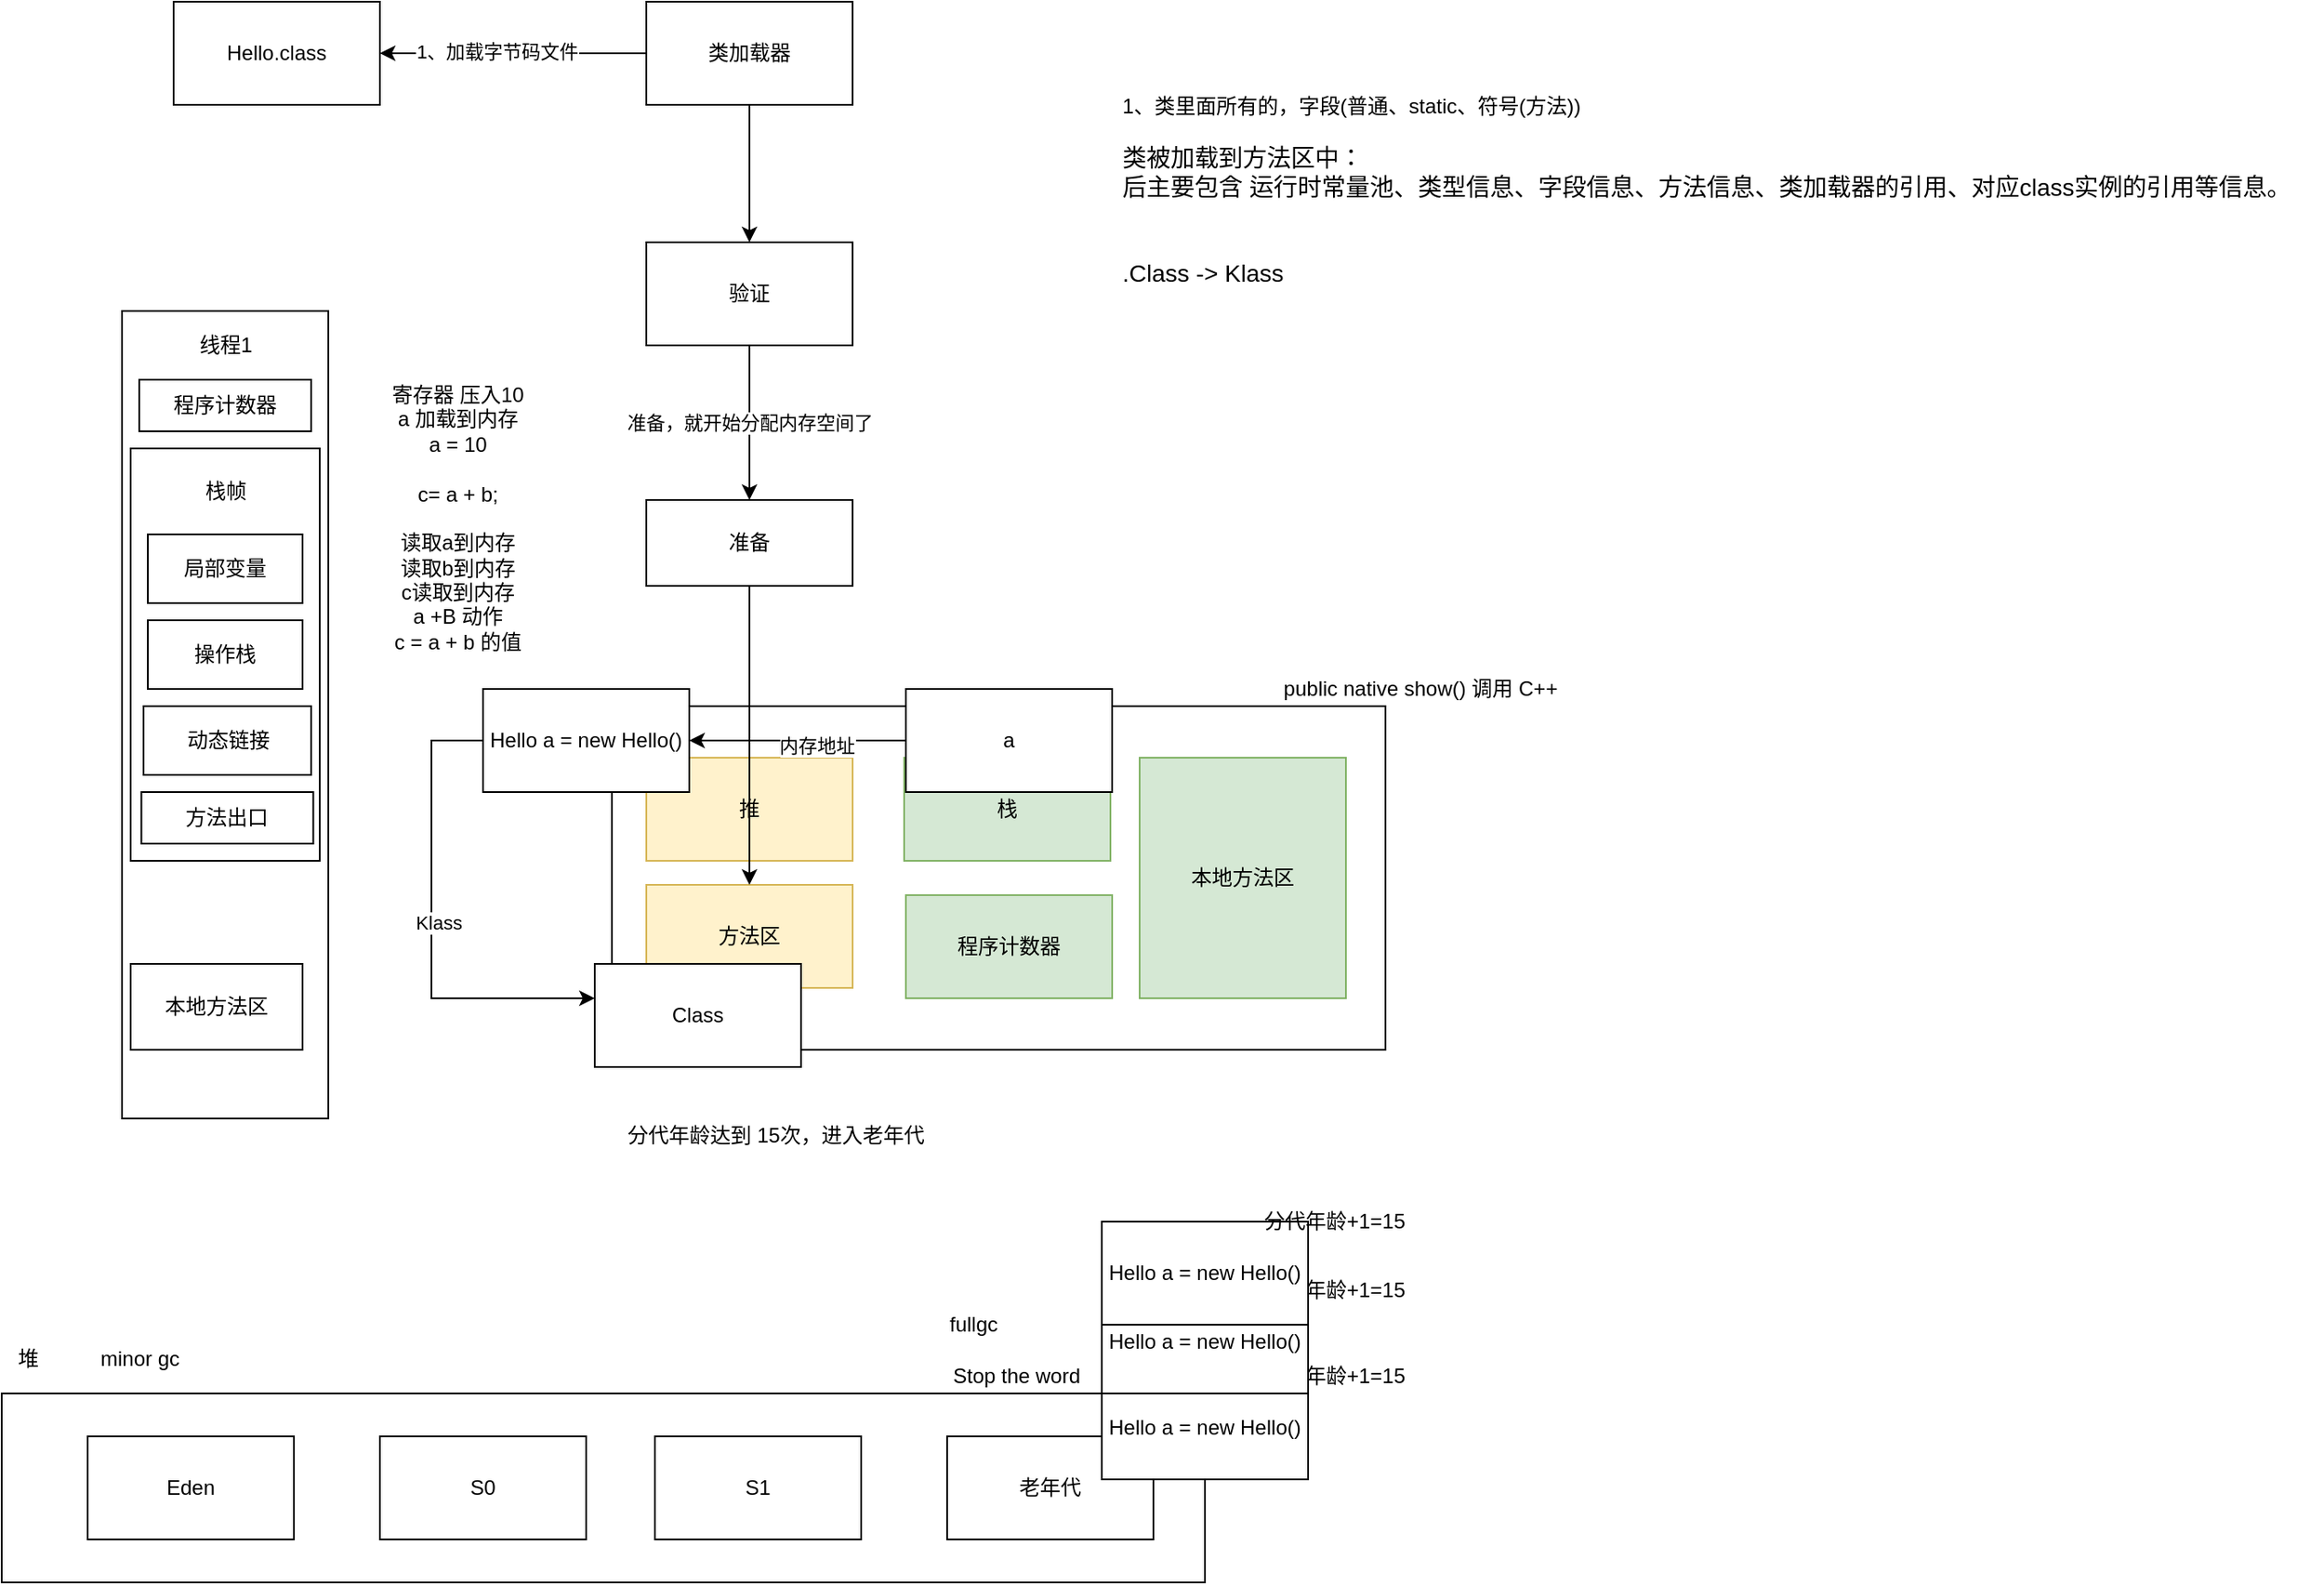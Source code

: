 <mxfile version="14.5.3" type="github">
  <diagram id="bEX31efKxSJHf-s3sODm" name="第 1 页">
    <mxGraphModel dx="1127" dy="771" grid="1" gridSize="10" guides="1" tooltips="1" connect="1" arrows="1" fold="1" page="1" pageScale="1" pageWidth="827" pageHeight="1169" math="0" shadow="0">
      <root>
        <mxCell id="0" />
        <mxCell id="1" parent="0" />
        <mxCell id="VjYMC8rWytREGVeJ94fa-9" value="Hello.class" style="whiteSpace=wrap;html=1;" vertex="1" parent="1">
          <mxGeometry x="220" y="80" width="120" height="60" as="geometry" />
        </mxCell>
        <mxCell id="VjYMC8rWytREGVeJ94fa-11" style="edgeStyle=orthogonalEdgeStyle;rounded=0;orthogonalLoop=1;jettySize=auto;html=1;entryX=1;entryY=0.5;entryDx=0;entryDy=0;" edge="1" parent="1" source="VjYMC8rWytREGVeJ94fa-10" target="VjYMC8rWytREGVeJ94fa-9">
          <mxGeometry relative="1" as="geometry" />
        </mxCell>
        <mxCell id="VjYMC8rWytREGVeJ94fa-12" value="1、加载字节码文件" style="edgeLabel;html=1;align=center;verticalAlign=middle;resizable=0;points=[];" vertex="1" connectable="0" parent="VjYMC8rWytREGVeJ94fa-11">
          <mxGeometry x="0.127" y="-1" relative="1" as="geometry">
            <mxPoint as="offset" />
          </mxGeometry>
        </mxCell>
        <mxCell id="VjYMC8rWytREGVeJ94fa-17" value="" style="edgeStyle=orthogonalEdgeStyle;rounded=0;orthogonalLoop=1;jettySize=auto;html=1;" edge="1" parent="1" source="VjYMC8rWytREGVeJ94fa-10" target="VjYMC8rWytREGVeJ94fa-14">
          <mxGeometry relative="1" as="geometry" />
        </mxCell>
        <mxCell id="VjYMC8rWytREGVeJ94fa-10" value="类加载器" style="whiteSpace=wrap;html=1;" vertex="1" parent="1">
          <mxGeometry x="495" y="80" width="120" height="60" as="geometry" />
        </mxCell>
        <mxCell id="VjYMC8rWytREGVeJ94fa-20" value="准备，就开始分配内存空间了" style="edgeStyle=orthogonalEdgeStyle;rounded=0;orthogonalLoop=1;jettySize=auto;html=1;exitX=0.5;exitY=1;exitDx=0;exitDy=0;entryX=0.5;entryY=0;entryDx=0;entryDy=0;" edge="1" parent="1" source="VjYMC8rWytREGVeJ94fa-14" target="VjYMC8rWytREGVeJ94fa-19">
          <mxGeometry relative="1" as="geometry" />
        </mxCell>
        <mxCell id="VjYMC8rWytREGVeJ94fa-14" value="验证" style="whiteSpace=wrap;html=1;" vertex="1" parent="1">
          <mxGeometry x="495" y="220" width="120" height="60" as="geometry" />
        </mxCell>
        <mxCell id="VjYMC8rWytREGVeJ94fa-16" value="" style="group" vertex="1" connectable="0" parent="1">
          <mxGeometry x="475" y="490" width="450" height="210" as="geometry" />
        </mxCell>
        <mxCell id="VjYMC8rWytREGVeJ94fa-2" value="" style="rounded=0;whiteSpace=wrap;html=1;" vertex="1" parent="VjYMC8rWytREGVeJ94fa-16">
          <mxGeometry width="450" height="200" as="geometry" />
        </mxCell>
        <mxCell id="VjYMC8rWytREGVeJ94fa-4" value="推" style="rounded=0;whiteSpace=wrap;html=1;fillColor=#fff2cc;strokeColor=#d6b656;" vertex="1" parent="VjYMC8rWytREGVeJ94fa-16">
          <mxGeometry x="20" y="30" width="120" height="60" as="geometry" />
        </mxCell>
        <mxCell id="VjYMC8rWytREGVeJ94fa-5" value="栈" style="rounded=0;whiteSpace=wrap;html=1;fillColor=#d5e8d4;strokeColor=#82b366;" vertex="1" parent="VjYMC8rWytREGVeJ94fa-16">
          <mxGeometry x="170" y="30" width="120" height="60" as="geometry" />
        </mxCell>
        <mxCell id="VjYMC8rWytREGVeJ94fa-6" value="方法区" style="rounded=0;whiteSpace=wrap;html=1;fillColor=#fff2cc;strokeColor=#d6b656;" vertex="1" parent="VjYMC8rWytREGVeJ94fa-16">
          <mxGeometry x="20" y="104" width="120" height="60" as="geometry" />
        </mxCell>
        <mxCell id="VjYMC8rWytREGVeJ94fa-7" value="本地方法区" style="rounded=0;whiteSpace=wrap;html=1;fillColor=#d5e8d4;strokeColor=#82b366;" vertex="1" parent="VjYMC8rWytREGVeJ94fa-16">
          <mxGeometry x="307" y="30" width="120" height="140" as="geometry" />
        </mxCell>
        <mxCell id="VjYMC8rWytREGVeJ94fa-8" value="程序计数器" style="rounded=0;whiteSpace=wrap;html=1;fillColor=#d5e8d4;strokeColor=#82b366;" vertex="1" parent="VjYMC8rWytREGVeJ94fa-16">
          <mxGeometry x="171" y="110" width="120" height="60" as="geometry" />
        </mxCell>
        <mxCell id="VjYMC8rWytREGVeJ94fa-26" value="a" style="whiteSpace=wrap;html=1;" vertex="1" parent="VjYMC8rWytREGVeJ94fa-16">
          <mxGeometry x="171" y="-10" width="120" height="60" as="geometry" />
        </mxCell>
        <mxCell id="VjYMC8rWytREGVeJ94fa-50" value="Class" style="rounded=0;whiteSpace=wrap;html=1;" vertex="1" parent="VjYMC8rWytREGVeJ94fa-16">
          <mxGeometry x="-10" y="150" width="120" height="60" as="geometry" />
        </mxCell>
        <mxCell id="VjYMC8rWytREGVeJ94fa-23" style="edgeStyle=orthogonalEdgeStyle;rounded=0;orthogonalLoop=1;jettySize=auto;html=1;" edge="1" parent="1" source="VjYMC8rWytREGVeJ94fa-19" target="VjYMC8rWytREGVeJ94fa-6">
          <mxGeometry relative="1" as="geometry" />
        </mxCell>
        <mxCell id="VjYMC8rWytREGVeJ94fa-19" value="准备" style="rounded=0;whiteSpace=wrap;html=1;" vertex="1" parent="1">
          <mxGeometry x="495" y="370" width="120" height="50" as="geometry" />
        </mxCell>
        <mxCell id="VjYMC8rWytREGVeJ94fa-21" value="&lt;span style=&quot;background-color: rgb(255 , 255 , 255)&quot;&gt;1、类里面所有的，字段(普通、static、符号(方法))&lt;br&gt;&lt;br&gt;&lt;span style=&quot;font-size: 14px&quot;&gt;类被加载到方法区中：&lt;br&gt;&lt;div&gt;后主要包含 运行时常量池、类型信息、字段信息、方法信息、类加载器的引用、对应class实例的引用等信息。&lt;/div&gt;&lt;div&gt;&lt;br&gt;&lt;/div&gt;&lt;div&gt;&lt;br&gt;&lt;/div&gt;&lt;div&gt;.Class -&amp;gt; Klass&amp;nbsp;&lt;/div&gt;&lt;/span&gt;&lt;/span&gt;" style="text;html=1;align=left;verticalAlign=middle;resizable=0;points=[];autosize=1;" vertex="1" parent="1">
          <mxGeometry x="770" y="140" width="700" height="100" as="geometry" />
        </mxCell>
        <mxCell id="VjYMC8rWytREGVeJ94fa-30" value="public native show() 调用 C++" style="text;html=1;align=center;verticalAlign=middle;resizable=0;points=[];autosize=1;" vertex="1" parent="1">
          <mxGeometry x="860" y="470" width="170" height="20" as="geometry" />
        </mxCell>
        <mxCell id="VjYMC8rWytREGVeJ94fa-31" value="" style="rounded=0;whiteSpace=wrap;html=1;" vertex="1" parent="1">
          <mxGeometry x="190" y="260" width="120" height="470" as="geometry" />
        </mxCell>
        <mxCell id="VjYMC8rWytREGVeJ94fa-97" style="edgeStyle=orthogonalEdgeStyle;rounded=0;orthogonalLoop=1;jettySize=auto;html=1;" edge="1" parent="1" source="VjYMC8rWytREGVeJ94fa-27" target="VjYMC8rWytREGVeJ94fa-50">
          <mxGeometry relative="1" as="geometry">
            <Array as="points">
              <mxPoint x="370" y="510" />
              <mxPoint x="370" y="660" />
            </Array>
          </mxGeometry>
        </mxCell>
        <mxCell id="VjYMC8rWytREGVeJ94fa-98" value="Klass" style="edgeLabel;html=1;align=center;verticalAlign=middle;resizable=0;points=[];" vertex="1" connectable="0" parent="VjYMC8rWytREGVeJ94fa-97">
          <mxGeometry x="-0.011" y="4" relative="1" as="geometry">
            <mxPoint as="offset" />
          </mxGeometry>
        </mxCell>
        <mxCell id="VjYMC8rWytREGVeJ94fa-27" value="Hello a = new Hello()" style="whiteSpace=wrap;html=1;" vertex="1" parent="1">
          <mxGeometry x="400" y="480" width="120" height="60" as="geometry" />
        </mxCell>
        <mxCell id="VjYMC8rWytREGVeJ94fa-28" style="edgeStyle=orthogonalEdgeStyle;rounded=0;orthogonalLoop=1;jettySize=auto;html=1;" edge="1" parent="1" source="VjYMC8rWytREGVeJ94fa-26" target="VjYMC8rWytREGVeJ94fa-27">
          <mxGeometry relative="1" as="geometry" />
        </mxCell>
        <mxCell id="VjYMC8rWytREGVeJ94fa-29" value="内存地址" style="edgeLabel;html=1;align=center;verticalAlign=middle;resizable=0;points=[];" vertex="1" connectable="0" parent="VjYMC8rWytREGVeJ94fa-28">
          <mxGeometry x="-0.175" y="3" relative="1" as="geometry">
            <mxPoint as="offset" />
          </mxGeometry>
        </mxCell>
        <mxCell id="VjYMC8rWytREGVeJ94fa-32" value="" style="whiteSpace=wrap;html=1;" vertex="1" parent="1">
          <mxGeometry x="195" y="340" width="110" height="240" as="geometry" />
        </mxCell>
        <mxCell id="VjYMC8rWytREGVeJ94fa-33" value="线程1" style="text;html=1;align=center;verticalAlign=middle;resizable=0;points=[];autosize=1;" vertex="1" parent="1">
          <mxGeometry x="225" y="270" width="50" height="20" as="geometry" />
        </mxCell>
        <mxCell id="VjYMC8rWytREGVeJ94fa-34" value="栈帧" style="text;html=1;align=center;verticalAlign=middle;resizable=0;points=[];autosize=1;" vertex="1" parent="1">
          <mxGeometry x="230" y="355" width="40" height="20" as="geometry" />
        </mxCell>
        <mxCell id="VjYMC8rWytREGVeJ94fa-40" value="本地方法区" style="rounded=0;whiteSpace=wrap;html=1;" vertex="1" parent="1">
          <mxGeometry x="195" y="640" width="100" height="50" as="geometry" />
        </mxCell>
        <mxCell id="VjYMC8rWytREGVeJ94fa-41" value="程序计数器" style="rounded=0;whiteSpace=wrap;html=1;" vertex="1" parent="1">
          <mxGeometry x="200" y="300" width="100" height="30" as="geometry" />
        </mxCell>
        <mxCell id="VjYMC8rWytREGVeJ94fa-43" value="方法出口" style="rounded=0;whiteSpace=wrap;html=1;" vertex="1" parent="1">
          <mxGeometry x="201.25" y="540" width="100" height="30" as="geometry" />
        </mxCell>
        <mxCell id="VjYMC8rWytREGVeJ94fa-44" value="局部变量" style="rounded=0;whiteSpace=wrap;html=1;" vertex="1" parent="1">
          <mxGeometry x="205" y="390" width="90" height="40" as="geometry" />
        </mxCell>
        <mxCell id="VjYMC8rWytREGVeJ94fa-45" value="动态链接" style="rounded=0;whiteSpace=wrap;html=1;" vertex="1" parent="1">
          <mxGeometry x="202.5" y="490" width="97.5" height="40" as="geometry" />
        </mxCell>
        <mxCell id="VjYMC8rWytREGVeJ94fa-46" value="操作栈" style="rounded=0;whiteSpace=wrap;html=1;" vertex="1" parent="1">
          <mxGeometry x="205" y="440" width="90" height="40" as="geometry" />
        </mxCell>
        <mxCell id="VjYMC8rWytREGVeJ94fa-48" value="寄存器 压入10&lt;br&gt;a 加载到内存&lt;br&gt;a = 10&lt;br&gt;&lt;br&gt;c= a + b;&lt;br&gt;&lt;br&gt;读取a到内存&lt;br&gt;读取b到内存&lt;br&gt;c读取到内存&lt;br&gt;a +B 动作&lt;br&gt;c = a + b 的值&lt;br&gt;&lt;br&gt;&lt;br&gt;" style="text;html=1;align=center;verticalAlign=middle;resizable=0;points=[];autosize=1;" vertex="1" parent="1">
          <mxGeometry x="340" y="300" width="90" height="190" as="geometry" />
        </mxCell>
        <mxCell id="VjYMC8rWytREGVeJ94fa-52" value="" style="rounded=0;whiteSpace=wrap;html=1;" vertex="1" parent="1">
          <mxGeometry x="120" y="890" width="700" height="110" as="geometry" />
        </mxCell>
        <mxCell id="VjYMC8rWytREGVeJ94fa-53" value="堆" style="text;html=1;align=center;verticalAlign=middle;resizable=0;points=[];autosize=1;" vertex="1" parent="1">
          <mxGeometry x="120" y="860" width="30" height="20" as="geometry" />
        </mxCell>
        <mxCell id="VjYMC8rWytREGVeJ94fa-54" value="Eden" style="whiteSpace=wrap;html=1;" vertex="1" parent="1">
          <mxGeometry x="170" y="915" width="120" height="60" as="geometry" />
        </mxCell>
        <mxCell id="VjYMC8rWytREGVeJ94fa-56" value="S0" style="whiteSpace=wrap;html=1;" vertex="1" parent="1">
          <mxGeometry x="340" y="915" width="120" height="60" as="geometry" />
        </mxCell>
        <mxCell id="VjYMC8rWytREGVeJ94fa-57" value="S1" style="whiteSpace=wrap;html=1;" vertex="1" parent="1">
          <mxGeometry x="500" y="915" width="120" height="60" as="geometry" />
        </mxCell>
        <mxCell id="VjYMC8rWytREGVeJ94fa-59" value="老年代" style="whiteSpace=wrap;html=1;" vertex="1" parent="1">
          <mxGeometry x="670" y="915" width="120" height="60" as="geometry" />
        </mxCell>
        <mxCell id="VjYMC8rWytREGVeJ94fa-62" value="minor gc" style="text;html=1;align=center;verticalAlign=middle;resizable=0;points=[];autosize=1;" vertex="1" parent="1">
          <mxGeometry x="170" y="860" width="60" height="20" as="geometry" />
        </mxCell>
        <mxCell id="VjYMC8rWytREGVeJ94fa-63" value="fullgc" style="text;html=1;align=center;verticalAlign=middle;resizable=0;points=[];autosize=1;" vertex="1" parent="1">
          <mxGeometry x="665" y="840" width="40" height="20" as="geometry" />
        </mxCell>
        <mxCell id="VjYMC8rWytREGVeJ94fa-64" value="Stop the word" style="text;html=1;align=center;verticalAlign=middle;resizable=0;points=[];autosize=1;" vertex="1" parent="1">
          <mxGeometry x="665" y="870" width="90" height="20" as="geometry" />
        </mxCell>
        <mxCell id="VjYMC8rWytREGVeJ94fa-67" value="" style="group" vertex="1" connectable="0" parent="1">
          <mxGeometry x="760" y="870" width="185" height="70" as="geometry" />
        </mxCell>
        <mxCell id="VjYMC8rWytREGVeJ94fa-65" value="Hello a = new Hello()" style="whiteSpace=wrap;html=1;" vertex="1" parent="VjYMC8rWytREGVeJ94fa-67">
          <mxGeometry y="10" width="120" height="60" as="geometry" />
        </mxCell>
        <mxCell id="VjYMC8rWytREGVeJ94fa-66" value="分代年龄+1=15" style="text;html=1;align=center;verticalAlign=middle;resizable=0;points=[];autosize=1;" vertex="1" parent="VjYMC8rWytREGVeJ94fa-67">
          <mxGeometry x="85" width="100" height="20" as="geometry" />
        </mxCell>
        <mxCell id="VjYMC8rWytREGVeJ94fa-68" value="" style="group" vertex="1" connectable="0" parent="1">
          <mxGeometry x="760" y="820" width="185" height="70" as="geometry" />
        </mxCell>
        <mxCell id="VjYMC8rWytREGVeJ94fa-69" value="Hello a = new Hello()" style="whiteSpace=wrap;html=1;" vertex="1" parent="VjYMC8rWytREGVeJ94fa-68">
          <mxGeometry y="10" width="120" height="60" as="geometry" />
        </mxCell>
        <mxCell id="VjYMC8rWytREGVeJ94fa-70" value="分代年龄+1=15" style="text;html=1;align=center;verticalAlign=middle;resizable=0;points=[];autosize=1;" vertex="1" parent="VjYMC8rWytREGVeJ94fa-68">
          <mxGeometry x="85" width="100" height="20" as="geometry" />
        </mxCell>
        <mxCell id="VjYMC8rWytREGVeJ94fa-71" value="" style="group" vertex="1" connectable="0" parent="1">
          <mxGeometry x="760" y="780" width="185" height="70" as="geometry" />
        </mxCell>
        <mxCell id="VjYMC8rWytREGVeJ94fa-72" value="Hello a = new Hello()" style="whiteSpace=wrap;html=1;" vertex="1" parent="VjYMC8rWytREGVeJ94fa-71">
          <mxGeometry y="10" width="120" height="60" as="geometry" />
        </mxCell>
        <mxCell id="VjYMC8rWytREGVeJ94fa-73" value="分代年龄+1=15" style="text;html=1;align=center;verticalAlign=middle;resizable=0;points=[];autosize=1;" vertex="1" parent="VjYMC8rWytREGVeJ94fa-71">
          <mxGeometry x="85" width="100" height="20" as="geometry" />
        </mxCell>
        <mxCell id="VjYMC8rWytREGVeJ94fa-74" value="分代年龄达到 15次，进入老年代" style="text;html=1;align=center;verticalAlign=middle;resizable=0;points=[];autosize=1;" vertex="1" parent="1">
          <mxGeometry x="475" y="730" width="190" height="20" as="geometry" />
        </mxCell>
      </root>
    </mxGraphModel>
  </diagram>
</mxfile>
